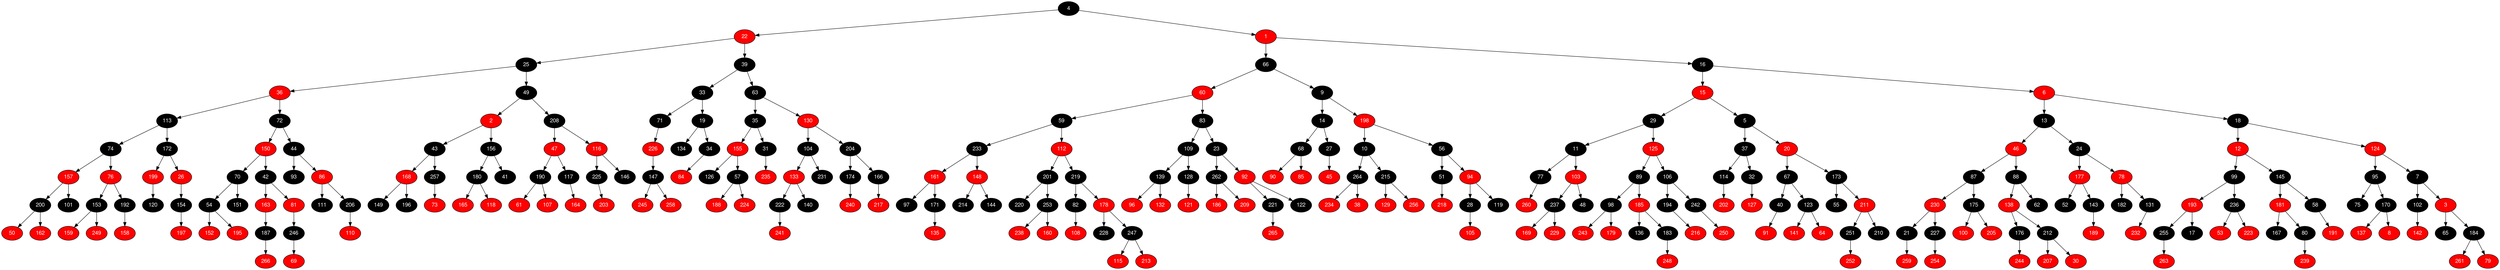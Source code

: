 digraph RB_Teste {
	node [fontname="Helvetica,Arial,sans-serif" style="filled"]
	edge [fontname="Helvetica,Arial,sans-serif" color="black"]

	{
		node [fillcolor=" black" fontcolor=" white"] 4 
		node [fillcolor=" red" fontcolor=" white"] 22 
		node [fillcolor=" black" fontcolor=" white"] 25 
		node [fillcolor=" red" fontcolor=" white"] 36 
		node [fillcolor=" black" fontcolor=" white"] 113 
		node [fillcolor=" black" fontcolor=" white"] 74 
		node [fillcolor=" red" fontcolor=" white"] 157 
		node [fillcolor=" black" fontcolor=" white"] 200 
		node [fillcolor=" red" fontcolor=" white"] 50 
		node [fillcolor=" red" fontcolor=" white"] 162 
		node [fillcolor=" black" fontcolor=" white"] 101 
		node [fillcolor=" red" fontcolor=" white"] 76 
		node [fillcolor=" black" fontcolor=" white"] 153 
		node [fillcolor=" red" fontcolor=" white"] 159 
		node [fillcolor=" red" fontcolor=" white"] 249 
		node [fillcolor=" black" fontcolor=" white"] 192 
		node [fillcolor=" red" fontcolor=" white"] 158 
		node [fillcolor=" black" fontcolor=" white"] 172 
		node [fillcolor=" red" fontcolor=" white"] 199 
		node [fillcolor=" black" fontcolor=" white"] 120 
		node [fillcolor=" red" fontcolor=" white"] 26 
		node [fillcolor=" black" fontcolor=" white"] 154 
		node [fillcolor=" red" fontcolor=" white"] 197 
		node [fillcolor=" black" fontcolor=" white"] 72 
		node [fillcolor=" red" fontcolor=" white"] 150 
		node [fillcolor=" black" fontcolor=" white"] 70 
		node [fillcolor=" black" fontcolor=" white"] 54 
		node [fillcolor=" red" fontcolor=" white"] 152 
		node [fillcolor=" red" fontcolor=" white"] 195 
		node [fillcolor=" black" fontcolor=" white"] 151 
		node [fillcolor=" black" fontcolor=" white"] 42 
		node [fillcolor=" red" fontcolor=" white"] 163 
		node [fillcolor=" black" fontcolor=" white"] 187 
		node [fillcolor=" red" fontcolor=" white"] 266 
		node [fillcolor=" red" fontcolor=" white"] 81 
		node [fillcolor=" black" fontcolor=" white"] 246 
		node [fillcolor=" red" fontcolor=" white"] 69 
		node [fillcolor=" black" fontcolor=" white"] 44 
		node [fillcolor=" black" fontcolor=" white"] 93 
		node [fillcolor=" red" fontcolor=" white"] 86 
		node [fillcolor=" black" fontcolor=" white"] 111 
		node [fillcolor=" black" fontcolor=" white"] 206 
		node [fillcolor=" red" fontcolor=" white"] 110 
		node [fillcolor=" black" fontcolor=" white"] 49 
		node [fillcolor=" red" fontcolor=" white"] 2 
		node [fillcolor=" black" fontcolor=" white"] 43 
		node [fillcolor=" red" fontcolor=" white"] 168 
		node [fillcolor=" black" fontcolor=" white"] 149 
		node [fillcolor=" black" fontcolor=" white"] 196 
		node [fillcolor=" black" fontcolor=" white"] 257 
		node [fillcolor=" red" fontcolor=" white"] 73 
		node [fillcolor=" black" fontcolor=" white"] 156 
		node [fillcolor=" black" fontcolor=" white"] 180 
		node [fillcolor=" red" fontcolor=" white"] 165 
		node [fillcolor=" red" fontcolor=" white"] 118 
		node [fillcolor=" black" fontcolor=" white"] 41 
		node [fillcolor=" black" fontcolor=" white"] 208 
		node [fillcolor=" red" fontcolor=" white"] 47 
		node [fillcolor=" black" fontcolor=" white"] 190 
		node [fillcolor=" red" fontcolor=" white"] 61 
		node [fillcolor=" red" fontcolor=" white"] 107 
		node [fillcolor=" black" fontcolor=" white"] 117 
		node [fillcolor=" red" fontcolor=" white"] 164 
		node [fillcolor=" red" fontcolor=" white"] 116 
		node [fillcolor=" black" fontcolor=" white"] 225 
		node [fillcolor=" red" fontcolor=" white"] 203 
		node [fillcolor=" black" fontcolor=" white"] 146 
		node [fillcolor=" black" fontcolor=" white"] 39 
		node [fillcolor=" black" fontcolor=" white"] 33 
		node [fillcolor=" black" fontcolor=" white"] 71 
		node [fillcolor=" red" fontcolor=" white"] 226 
		node [fillcolor=" black" fontcolor=" white"] 147 
		node [fillcolor=" red" fontcolor=" white"] 245 
		node [fillcolor=" red" fontcolor=" white"] 258 
		node [fillcolor=" black" fontcolor=" white"] 19 
		node [fillcolor=" black" fontcolor=" white"] 134 
		node [fillcolor=" black" fontcolor=" white"] 34 
		node [fillcolor=" red" fontcolor=" white"] 84 
		node [fillcolor=" black" fontcolor=" white"] 63 
		node [fillcolor=" black" fontcolor=" white"] 35 
		node [fillcolor=" red" fontcolor=" white"] 155 
		node [fillcolor=" black" fontcolor=" white"] 126 
		node [fillcolor=" black" fontcolor=" white"] 57 
		node [fillcolor=" red" fontcolor=" white"] 188 
		node [fillcolor=" red" fontcolor=" white"] 224 
		node [fillcolor=" black" fontcolor=" white"] 31 
		node [fillcolor=" red" fontcolor=" white"] 235 
		node [fillcolor=" red" fontcolor=" white"] 130 
		node [fillcolor=" black" fontcolor=" white"] 104 
		node [fillcolor=" red" fontcolor=" white"] 133 
		node [fillcolor=" black" fontcolor=" white"] 222 
		node [fillcolor=" red" fontcolor=" white"] 241 
		node [fillcolor=" black" fontcolor=" white"] 140 
		node [fillcolor=" black" fontcolor=" white"] 231 
		node [fillcolor=" black" fontcolor=" white"] 204 
		node [fillcolor=" black" fontcolor=" white"] 174 
		node [fillcolor=" red" fontcolor=" white"] 240 
		node [fillcolor=" black" fontcolor=" white"] 166 
		node [fillcolor=" red" fontcolor=" white"] 217 
		node [fillcolor=" red" fontcolor=" white"] 1 
		node [fillcolor=" black" fontcolor=" white"] 66 
		node [fillcolor=" red" fontcolor=" white"] 60 
		node [fillcolor=" black" fontcolor=" white"] 59 
		node [fillcolor=" black" fontcolor=" white"] 233 
		node [fillcolor=" red" fontcolor=" white"] 161 
		node [fillcolor=" black" fontcolor=" white"] 97 
		node [fillcolor=" black" fontcolor=" white"] 171 
		node [fillcolor=" red" fontcolor=" white"] 135 
		node [fillcolor=" red" fontcolor=" white"] 148 
		node [fillcolor=" black" fontcolor=" white"] 214 
		node [fillcolor=" black" fontcolor=" white"] 144 
		node [fillcolor=" red" fontcolor=" white"] 112 
		node [fillcolor=" black" fontcolor=" white"] 201 
		node [fillcolor=" black" fontcolor=" white"] 220 
		node [fillcolor=" black" fontcolor=" white"] 253 
		node [fillcolor=" red" fontcolor=" white"] 238 
		node [fillcolor=" red" fontcolor=" white"] 160 
		node [fillcolor=" black" fontcolor=" white"] 219 
		node [fillcolor=" black" fontcolor=" white"] 82 
		node [fillcolor=" red" fontcolor=" white"] 108 
		node [fillcolor=" red" fontcolor=" white"] 178 
		node [fillcolor=" black" fontcolor=" white"] 228 
		node [fillcolor=" black" fontcolor=" white"] 247 
		node [fillcolor=" red" fontcolor=" white"] 115 
		node [fillcolor=" red" fontcolor=" white"] 213 
		node [fillcolor=" black" fontcolor=" white"] 83 
		node [fillcolor=" black" fontcolor=" white"] 109 
		node [fillcolor=" black" fontcolor=" white"] 139 
		node [fillcolor=" red" fontcolor=" white"] 96 
		node [fillcolor=" red" fontcolor=" white"] 132 
		node [fillcolor=" black" fontcolor=" white"] 128 
		node [fillcolor=" red" fontcolor=" white"] 121 
		node [fillcolor=" black" fontcolor=" white"] 23 
		node [fillcolor=" black" fontcolor=" white"] 262 
		node [fillcolor=" red" fontcolor=" white"] 186 
		node [fillcolor=" red" fontcolor=" white"] 209 
		node [fillcolor=" red" fontcolor=" white"] 92 
		node [fillcolor=" black" fontcolor=" white"] 221 
		node [fillcolor=" red" fontcolor=" white"] 265 
		node [fillcolor=" black" fontcolor=" white"] 122 
		node [fillcolor=" black" fontcolor=" white"] 9 
		node [fillcolor=" black" fontcolor=" white"] 14 
		node [fillcolor=" black" fontcolor=" white"] 68 
		node [fillcolor=" red" fontcolor=" white"] 90 
		node [fillcolor=" red" fontcolor=" white"] 85 
		node [fillcolor=" black" fontcolor=" white"] 27 
		node [fillcolor=" red" fontcolor=" white"] 45 
		node [fillcolor=" red" fontcolor=" white"] 198 
		node [fillcolor=" black" fontcolor=" white"] 10 
		node [fillcolor=" black" fontcolor=" white"] 264 
		node [fillcolor=" red" fontcolor=" white"] 234 
		node [fillcolor=" red" fontcolor=" white"] 38 
		node [fillcolor=" black" fontcolor=" white"] 215 
		node [fillcolor=" red" fontcolor=" white"] 129 
		node [fillcolor=" red" fontcolor=" white"] 256 
		node [fillcolor=" black" fontcolor=" white"] 56 
		node [fillcolor=" black" fontcolor=" white"] 51 
		node [fillcolor=" red" fontcolor=" white"] 218 
		node [fillcolor=" red" fontcolor=" white"] 94 
		node [fillcolor=" black" fontcolor=" white"] 28 
		node [fillcolor=" red" fontcolor=" white"] 105 
		node [fillcolor=" black" fontcolor=" white"] 119 
		node [fillcolor=" black" fontcolor=" white"] 16 
		node [fillcolor=" red" fontcolor=" white"] 15 
		node [fillcolor=" black" fontcolor=" white"] 29 
		node [fillcolor=" black" fontcolor=" white"] 11 
		node [fillcolor=" black" fontcolor=" white"] 77 
		node [fillcolor=" red" fontcolor=" white"] 260 
		node [fillcolor=" red" fontcolor=" white"] 103 
		node [fillcolor=" black" fontcolor=" white"] 237 
		node [fillcolor=" red" fontcolor=" white"] 169 
		node [fillcolor=" red" fontcolor=" white"] 229 
		node [fillcolor=" black" fontcolor=" white"] 48 
		node [fillcolor=" red" fontcolor=" white"] 125 
		node [fillcolor=" black" fontcolor=" white"] 89 
		node [fillcolor=" black" fontcolor=" white"] 98 
		node [fillcolor=" red" fontcolor=" white"] 243 
		node [fillcolor=" red" fontcolor=" white"] 179 
		node [fillcolor=" red" fontcolor=" white"] 185 
		node [fillcolor=" black" fontcolor=" white"] 136 
		node [fillcolor=" black" fontcolor=" white"] 183 
		node [fillcolor=" red" fontcolor=" white"] 248 
		node [fillcolor=" black" fontcolor=" white"] 106 
		node [fillcolor=" black" fontcolor=" white"] 194 
		node [fillcolor=" red" fontcolor=" white"] 216 
		node [fillcolor=" black" fontcolor=" white"] 242 
		node [fillcolor=" red" fontcolor=" white"] 250 
		node [fillcolor=" black" fontcolor=" white"] 5 
		node [fillcolor=" black" fontcolor=" white"] 37 
		node [fillcolor=" black" fontcolor=" white"] 114 
		node [fillcolor=" red" fontcolor=" white"] 202 
		node [fillcolor=" black" fontcolor=" white"] 32 
		node [fillcolor=" red" fontcolor=" white"] 127 
		node [fillcolor=" red" fontcolor=" white"] 20 
		node [fillcolor=" black" fontcolor=" white"] 67 
		node [fillcolor=" black" fontcolor=" white"] 40 
		node [fillcolor=" red" fontcolor=" white"] 91 
		node [fillcolor=" black" fontcolor=" white"] 123 
		node [fillcolor=" red" fontcolor=" white"] 141 
		node [fillcolor=" red" fontcolor=" white"] 64 
		node [fillcolor=" black" fontcolor=" white"] 173 
		node [fillcolor=" black" fontcolor=" white"] 55 
		node [fillcolor=" red" fontcolor=" white"] 211 
		node [fillcolor=" black" fontcolor=" white"] 251 
		node [fillcolor=" red" fontcolor=" white"] 252 
		node [fillcolor=" black" fontcolor=" white"] 210 
		node [fillcolor=" red" fontcolor=" white"] 6 
		node [fillcolor=" black" fontcolor=" white"] 13 
		node [fillcolor=" red" fontcolor=" white"] 46 
		node [fillcolor=" black" fontcolor=" white"] 87 
		node [fillcolor=" red" fontcolor=" white"] 230 
		node [fillcolor=" black" fontcolor=" white"] 21 
		node [fillcolor=" red" fontcolor=" white"] 259 
		node [fillcolor=" black" fontcolor=" white"] 227 
		node [fillcolor=" red" fontcolor=" white"] 254 
		node [fillcolor=" black" fontcolor=" white"] 175 
		node [fillcolor=" red" fontcolor=" white"] 100 
		node [fillcolor=" red" fontcolor=" white"] 205 
		node [fillcolor=" black" fontcolor=" white"] 88 
		node [fillcolor=" red" fontcolor=" white"] 138 
		node [fillcolor=" black" fontcolor=" white"] 176 
		node [fillcolor=" red" fontcolor=" white"] 244 
		node [fillcolor=" black" fontcolor=" white"] 212 
		node [fillcolor=" red" fontcolor=" white"] 207 
		node [fillcolor=" red" fontcolor=" white"] 30 
		node [fillcolor=" black" fontcolor=" white"] 62 
		node [fillcolor=" black" fontcolor=" white"] 24 
		node [fillcolor=" red" fontcolor=" white"] 177 
		node [fillcolor=" black" fontcolor=" white"] 52 
		node [fillcolor=" black" fontcolor=" white"] 143 
		node [fillcolor=" red" fontcolor=" white"] 189 
		node [fillcolor=" red" fontcolor=" white"] 78 
		node [fillcolor=" black" fontcolor=" white"] 182 
		node [fillcolor=" black" fontcolor=" white"] 131 
		node [fillcolor=" red" fontcolor=" white"] 232 
		node [fillcolor=" black" fontcolor=" white"] 18 
		node [fillcolor=" red" fontcolor=" white"] 12 
		node [fillcolor=" black" fontcolor=" white"] 99 
		node [fillcolor=" red" fontcolor=" white"] 193 
		node [fillcolor=" black" fontcolor=" white"] 255 
		node [fillcolor=" red" fontcolor=" white"] 263 
		node [fillcolor=" black" fontcolor=" white"] 17 
		node [fillcolor=" black" fontcolor=" white"] 236 
		node [fillcolor=" red" fontcolor=" white"] 53 
		node [fillcolor=" red" fontcolor=" white"] 223 
		node [fillcolor=" black" fontcolor=" white"] 145 
		node [fillcolor=" red" fontcolor=" white"] 181 
		node [fillcolor=" black" fontcolor=" white"] 167 
		node [fillcolor=" black" fontcolor=" white"] 80 
		node [fillcolor=" red" fontcolor=" white"] 239 
		node [fillcolor=" black" fontcolor=" white"] 58 
		node [fillcolor=" red" fontcolor=" white"] 191 
		node [fillcolor=" red" fontcolor=" white"] 124 
		node [fillcolor=" black" fontcolor=" white"] 95 
		node [fillcolor=" black" fontcolor=" white"] 75 
		node [fillcolor=" black" fontcolor=" white"] 170 
		node [fillcolor=" red" fontcolor=" white"] 137 
		node [fillcolor=" red" fontcolor=" white"] 8 
		node [fillcolor=" black" fontcolor=" white"] 7 
		node [fillcolor=" black" fontcolor=" white"] 102 
		node [fillcolor=" red" fontcolor=" white"] 142 
		node [fillcolor=" red" fontcolor=" white"] 3 
		node [fillcolor=" black" fontcolor=" white"] 65 
		node [fillcolor=" black" fontcolor=" white"] 184 
		node [fillcolor=" red" fontcolor=" white"] 261 
		node [fillcolor=" red" fontcolor=" white"] 79 
	}

	4 -> 22 
	4 -> 1 
	22 -> 25 
	22 -> 39 
	25 -> 36 
	25 -> 49 
	36 -> 113 
	36 -> 72 
	113 -> 74 
	113 -> 172 
	74 -> 157 
	74 -> 76 
	157 -> 200 
	157 -> 101 
	200 -> 50 
	200 -> 162 
	76 -> 153 
	76 -> 192 
	153 -> 159 
	153 -> 249 
	192 -> 158 
	172 -> 199 
	172 -> 26 
	199 -> 120 
	26 -> 154 
	154 -> 197 
	72 -> 150 
	72 -> 44 
	150 -> 70 
	150 -> 42 
	70 -> 54 
	70 -> 151 
	54 -> 152 
	54 -> 195 
	42 -> 163 
	42 -> 81 
	163 -> 187 
	187 -> 266 
	81 -> 246 
	246 -> 69 
	44 -> 93 
	44 -> 86 
	86 -> 111 
	86 -> 206 
	206 -> 110 
	49 -> 2 
	49 -> 208 
	2 -> 43 
	2 -> 156 
	43 -> 168 
	43 -> 257 
	168 -> 149 
	168 -> 196 
	257 -> 73 
	156 -> 180 
	156 -> 41 
	180 -> 165 
	180 -> 118 
	208 -> 47 
	208 -> 116 
	47 -> 190 
	47 -> 117 
	190 -> 61 
	190 -> 107 
	117 -> 164 
	116 -> 225 
	116 -> 146 
	225 -> 203 
	39 -> 33 
	39 -> 63 
	33 -> 71 
	33 -> 19 
	71 -> 226 
	226 -> 147 
	147 -> 245 
	147 -> 258 
	19 -> 134 
	19 -> 34 
	34 -> 84 
	63 -> 35 
	63 -> 130 
	35 -> 155 
	35 -> 31 
	155 -> 126 
	155 -> 57 
	57 -> 188 
	57 -> 224 
	31 -> 235 
	130 -> 104 
	130 -> 204 
	104 -> 133 
	104 -> 231 
	133 -> 222 
	133 -> 140 
	222 -> 241 
	204 -> 174 
	204 -> 166 
	174 -> 240 
	166 -> 217 
	1 -> 66 
	1 -> 16 
	66 -> 60 
	66 -> 9 
	60 -> 59 
	60 -> 83 
	59 -> 233 
	59 -> 112 
	233 -> 161 
	233 -> 148 
	161 -> 97 
	161 -> 171 
	171 -> 135 
	148 -> 214 
	148 -> 144 
	112 -> 201 
	112 -> 219 
	201 -> 220 
	201 -> 253 
	253 -> 238 
	253 -> 160 
	219 -> 82 
	219 -> 178 
	82 -> 108 
	178 -> 228 
	178 -> 247 
	247 -> 115 
	247 -> 213 
	83 -> 109 
	83 -> 23 
	109 -> 139 
	109 -> 128 
	139 -> 96 
	139 -> 132 
	128 -> 121 
	23 -> 262 
	23 -> 92 
	262 -> 186 
	262 -> 209 
	92 -> 221 
	92 -> 122 
	221 -> 265 
	9 -> 14 
	9 -> 198 
	14 -> 68 
	14 -> 27 
	68 -> 90 
	68 -> 85 
	27 -> 45 
	198 -> 10 
	198 -> 56 
	10 -> 264 
	10 -> 215 
	264 -> 234 
	264 -> 38 
	215 -> 129 
	215 -> 256 
	56 -> 51 
	56 -> 94 
	51 -> 218 
	94 -> 28 
	94 -> 119 
	28 -> 105 
	16 -> 15 
	16 -> 6 
	15 -> 29 
	15 -> 5 
	29 -> 11 
	29 -> 125 
	11 -> 77 
	11 -> 103 
	77 -> 260 
	103 -> 237 
	103 -> 48 
	237 -> 169 
	237 -> 229 
	125 -> 89 
	125 -> 106 
	89 -> 98 
	89 -> 185 
	98 -> 243 
	98 -> 179 
	185 -> 136 
	185 -> 183 
	183 -> 248 
	106 -> 194 
	106 -> 242 
	194 -> 216 
	242 -> 250 
	5 -> 37 
	5 -> 20 
	37 -> 114 
	37 -> 32 
	114 -> 202 
	32 -> 127 
	20 -> 67 
	20 -> 173 
	67 -> 40 
	67 -> 123 
	40 -> 91 
	123 -> 141 
	123 -> 64 
	173 -> 55 
	173 -> 211 
	211 -> 251 
	211 -> 210 
	251 -> 252 
	6 -> 13 
	6 -> 18 
	13 -> 46 
	13 -> 24 
	46 -> 87 
	46 -> 88 
	87 -> 230 
	87 -> 175 
	230 -> 21 
	230 -> 227 
	21 -> 259 
	227 -> 254 
	175 -> 100 
	175 -> 205 
	88 -> 138 
	88 -> 62 
	138 -> 176 
	138 -> 212 
	176 -> 244 
	212 -> 207 
	212 -> 30 
	24 -> 177 
	24 -> 78 
	177 -> 52 
	177 -> 143 
	143 -> 189 
	78 -> 182 
	78 -> 131 
	131 -> 232 
	18 -> 12 
	18 -> 124 
	12 -> 99 
	12 -> 145 
	99 -> 193 
	99 -> 236 
	193 -> 255 
	193 -> 17 
	255 -> 263 
	236 -> 53 
	236 -> 223 
	145 -> 181 
	145 -> 58 
	181 -> 167 
	181 -> 80 
	80 -> 239 
	58 -> 191 
	124 -> 95 
	124 -> 7 
	95 -> 75 
	95 -> 170 
	170 -> 137 
	170 -> 8 
	7 -> 102 
	7 -> 3 
	102 -> 142 
	3 -> 65 
	3 -> 184 
	184 -> 261 
	184 -> 79 
}
